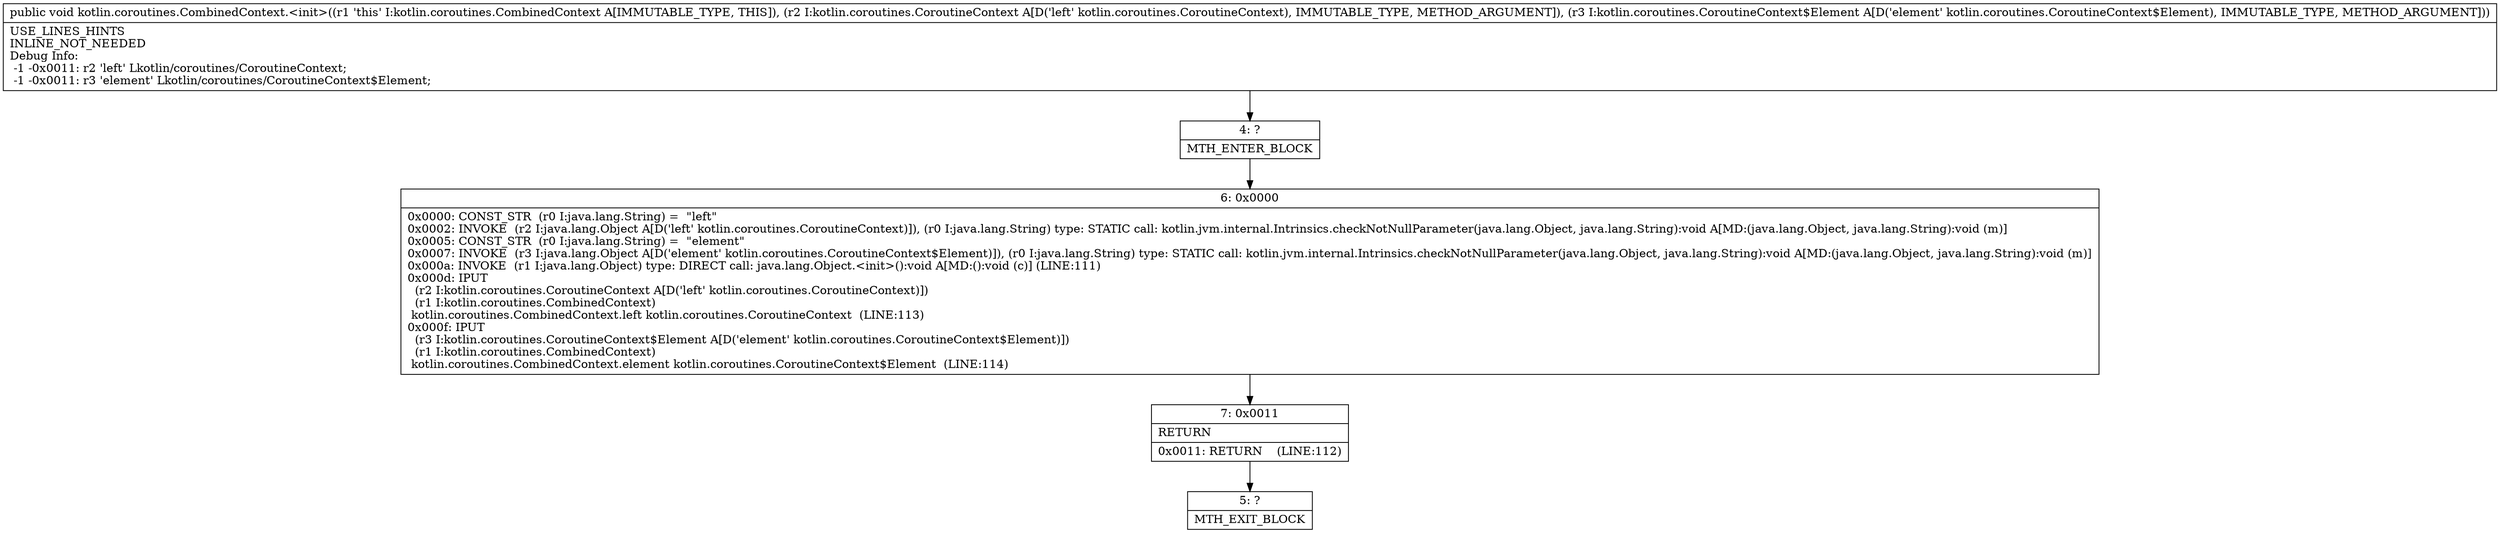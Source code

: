 digraph "CFG forkotlin.coroutines.CombinedContext.\<init\>(Lkotlin\/coroutines\/CoroutineContext;Lkotlin\/coroutines\/CoroutineContext$Element;)V" {
Node_4 [shape=record,label="{4\:\ ?|MTH_ENTER_BLOCK\l}"];
Node_6 [shape=record,label="{6\:\ 0x0000|0x0000: CONST_STR  (r0 I:java.lang.String) =  \"left\" \l0x0002: INVOKE  (r2 I:java.lang.Object A[D('left' kotlin.coroutines.CoroutineContext)]), (r0 I:java.lang.String) type: STATIC call: kotlin.jvm.internal.Intrinsics.checkNotNullParameter(java.lang.Object, java.lang.String):void A[MD:(java.lang.Object, java.lang.String):void (m)]\l0x0005: CONST_STR  (r0 I:java.lang.String) =  \"element\" \l0x0007: INVOKE  (r3 I:java.lang.Object A[D('element' kotlin.coroutines.CoroutineContext$Element)]), (r0 I:java.lang.String) type: STATIC call: kotlin.jvm.internal.Intrinsics.checkNotNullParameter(java.lang.Object, java.lang.String):void A[MD:(java.lang.Object, java.lang.String):void (m)]\l0x000a: INVOKE  (r1 I:java.lang.Object) type: DIRECT call: java.lang.Object.\<init\>():void A[MD:():void (c)] (LINE:111)\l0x000d: IPUT  \l  (r2 I:kotlin.coroutines.CoroutineContext A[D('left' kotlin.coroutines.CoroutineContext)])\l  (r1 I:kotlin.coroutines.CombinedContext)\l kotlin.coroutines.CombinedContext.left kotlin.coroutines.CoroutineContext  (LINE:113)\l0x000f: IPUT  \l  (r3 I:kotlin.coroutines.CoroutineContext$Element A[D('element' kotlin.coroutines.CoroutineContext$Element)])\l  (r1 I:kotlin.coroutines.CombinedContext)\l kotlin.coroutines.CombinedContext.element kotlin.coroutines.CoroutineContext$Element  (LINE:114)\l}"];
Node_7 [shape=record,label="{7\:\ 0x0011|RETURN\l|0x0011: RETURN    (LINE:112)\l}"];
Node_5 [shape=record,label="{5\:\ ?|MTH_EXIT_BLOCK\l}"];
MethodNode[shape=record,label="{public void kotlin.coroutines.CombinedContext.\<init\>((r1 'this' I:kotlin.coroutines.CombinedContext A[IMMUTABLE_TYPE, THIS]), (r2 I:kotlin.coroutines.CoroutineContext A[D('left' kotlin.coroutines.CoroutineContext), IMMUTABLE_TYPE, METHOD_ARGUMENT]), (r3 I:kotlin.coroutines.CoroutineContext$Element A[D('element' kotlin.coroutines.CoroutineContext$Element), IMMUTABLE_TYPE, METHOD_ARGUMENT]))  | USE_LINES_HINTS\lINLINE_NOT_NEEDED\lDebug Info:\l  \-1 \-0x0011: r2 'left' Lkotlin\/coroutines\/CoroutineContext;\l  \-1 \-0x0011: r3 'element' Lkotlin\/coroutines\/CoroutineContext$Element;\l}"];
MethodNode -> Node_4;Node_4 -> Node_6;
Node_6 -> Node_7;
Node_7 -> Node_5;
}


